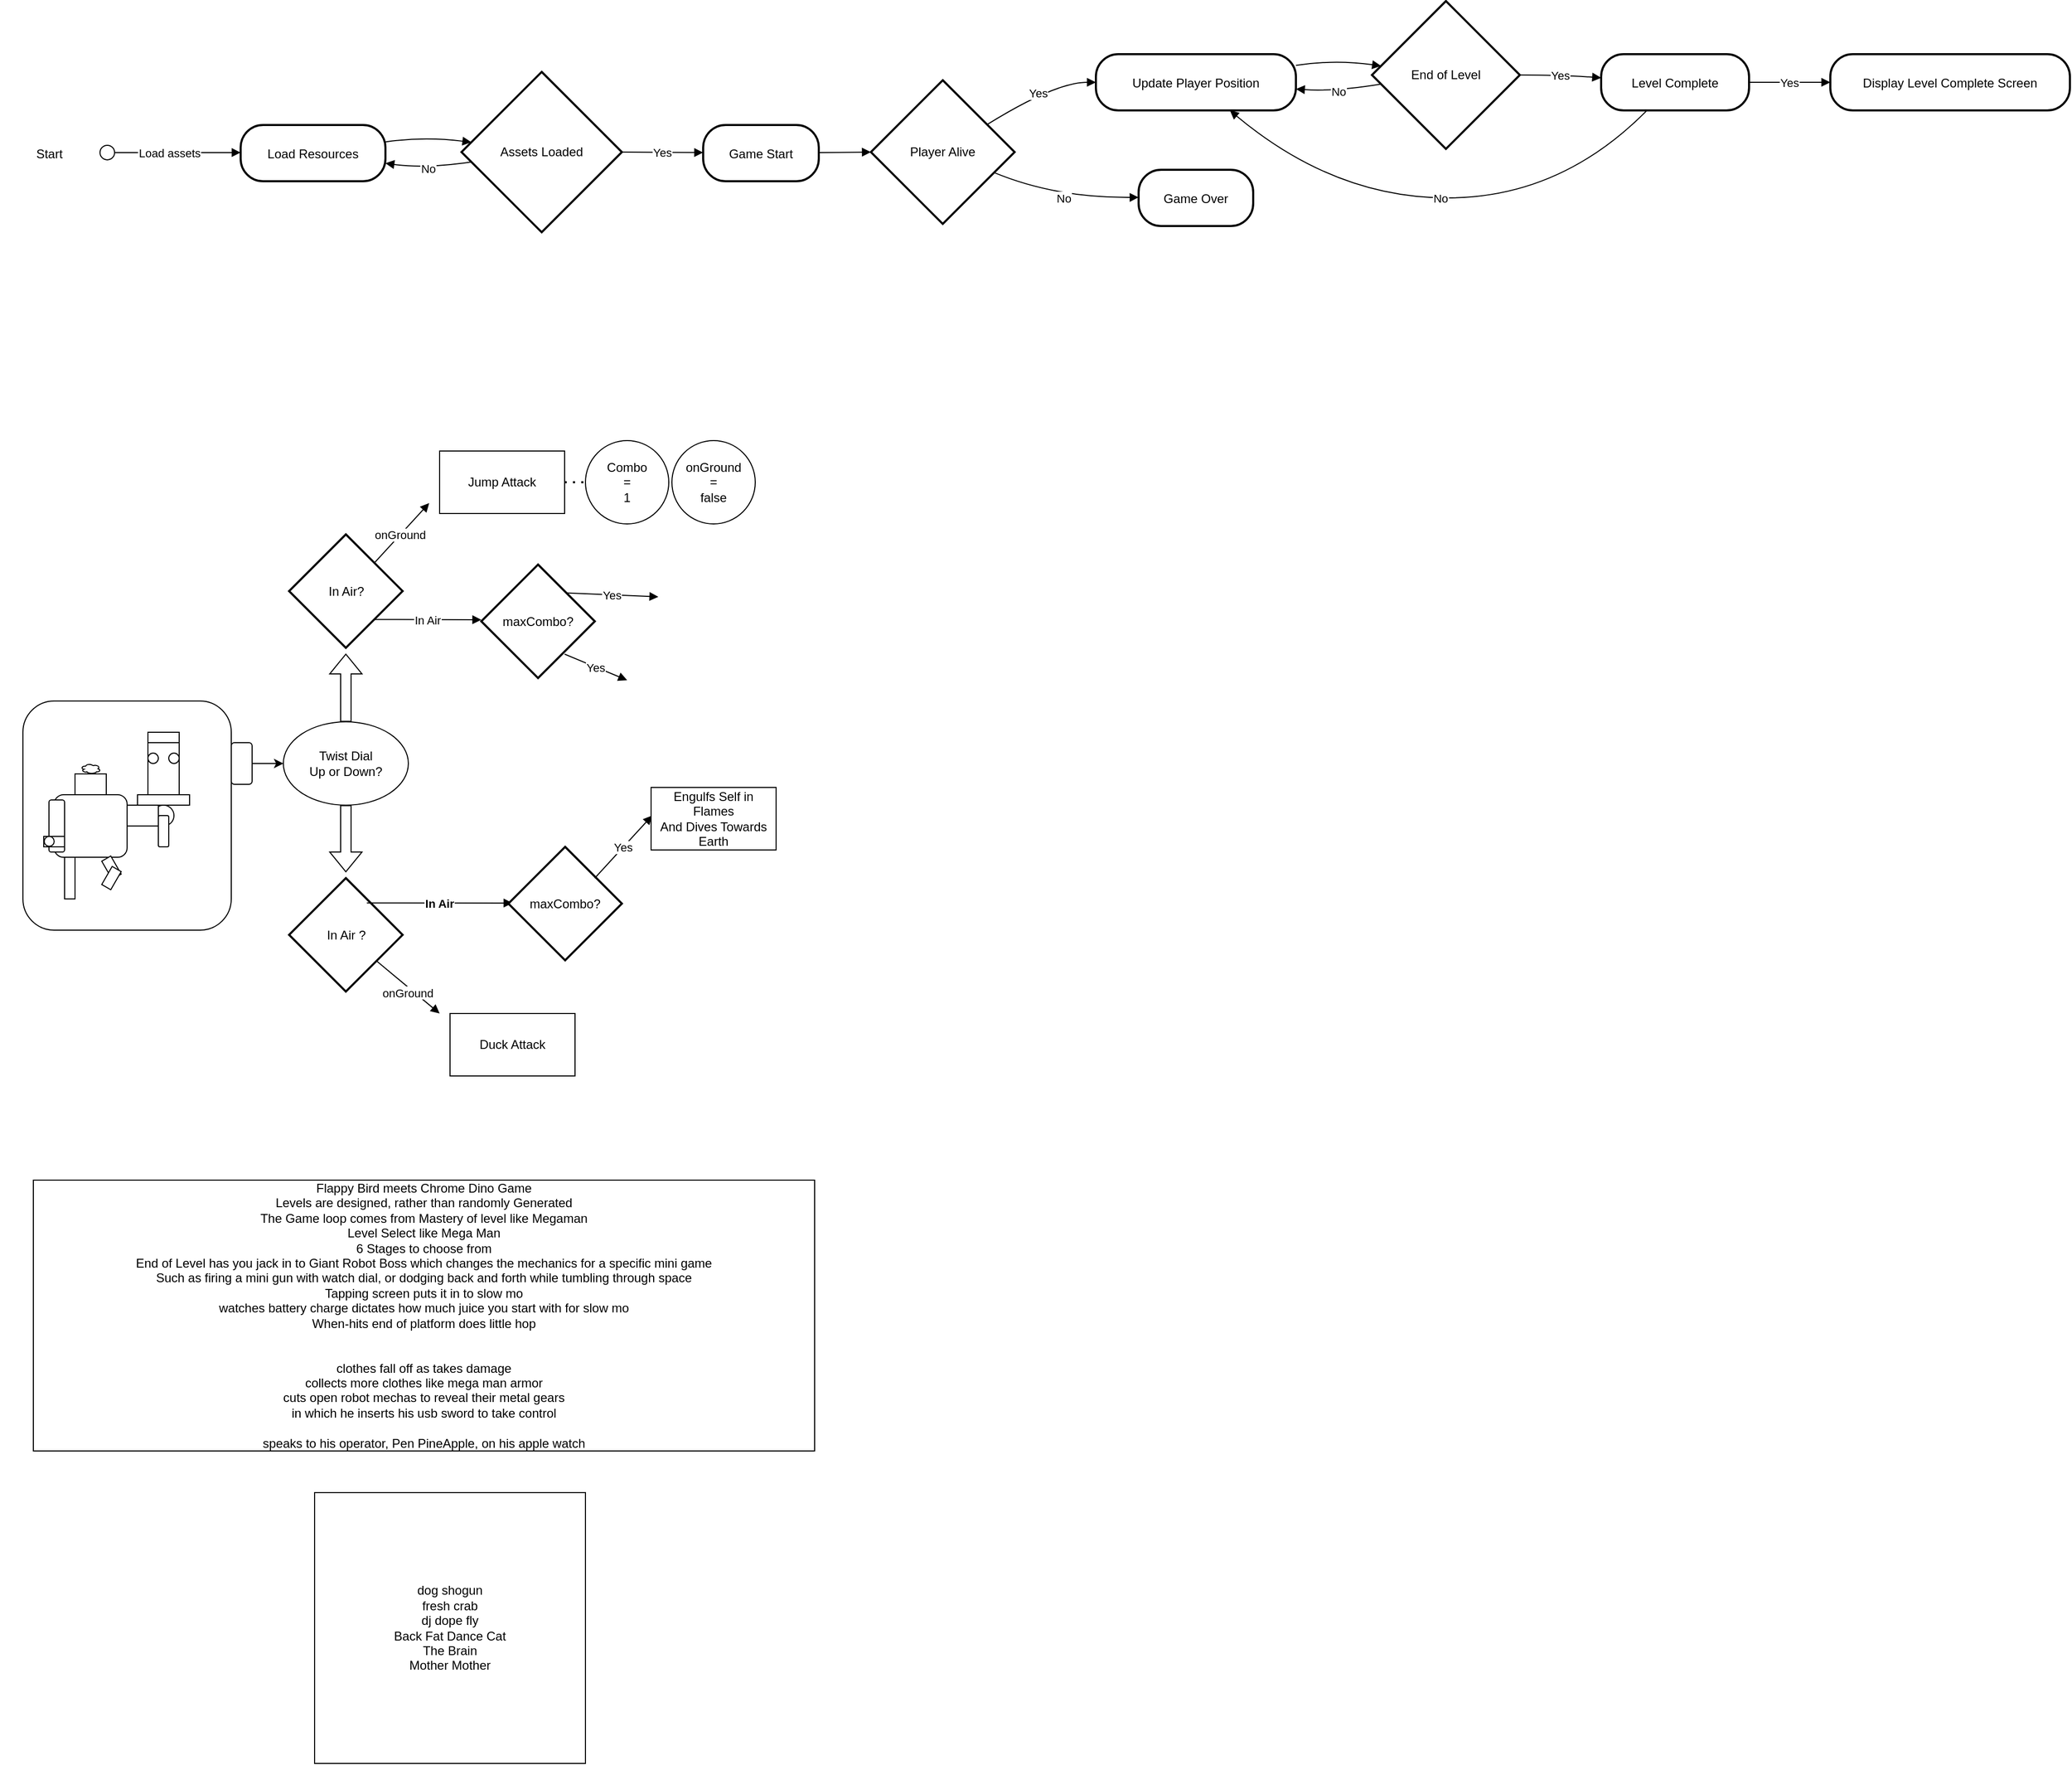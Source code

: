 <mxfile version="26.0.10">
  <diagram name="Page-1" id="yq89S0tYVoiDMzDDlFWA">
    <mxGraphModel dx="1114" dy="659" grid="1" gridSize="10" guides="1" tooltips="1" connect="1" arrows="1" fold="1" page="1" pageScale="1" pageWidth="850" pageHeight="1100" math="0" shadow="0">
      <root>
        <mxCell id="0" />
        <mxCell id="1" parent="0" />
        <mxCell id="2" value="Start" style="fillColor=none;strokeColor=none;" parent="1" vertex="1">
          <mxGeometry x="8" y="127" width="95" height="54" as="geometry" />
        </mxCell>
        <mxCell id="3" value="Load Resources" style="rounded=1;arcSize=40;strokeWidth=2" parent="1" vertex="1">
          <mxGeometry x="239" y="127" width="139" height="54" as="geometry" />
        </mxCell>
        <mxCell id="4" value="Assets Loaded" style="rhombus;strokeWidth=2;whiteSpace=wrap;" parent="1" vertex="1">
          <mxGeometry x="451" y="76" width="154" height="154" as="geometry" />
        </mxCell>
        <mxCell id="5" value="Game Start" style="rounded=1;arcSize=40;strokeWidth=2" parent="1" vertex="1">
          <mxGeometry x="683" y="127" width="111" height="54" as="geometry" />
        </mxCell>
        <mxCell id="6" value="Player Alive" style="rhombus;strokeWidth=2;whiteSpace=wrap;" parent="1" vertex="1">
          <mxGeometry x="844" y="84" width="138" height="138" as="geometry" />
        </mxCell>
        <mxCell id="7" value="Update Player Position" style="rounded=1;arcSize=40;strokeWidth=2" parent="1" vertex="1">
          <mxGeometry x="1060" y="59" width="192" height="54" as="geometry" />
        </mxCell>
        <mxCell id="8" value="Game Over" style="rounded=1;arcSize=40;strokeWidth=2" parent="1" vertex="1">
          <mxGeometry x="1101" y="170" width="110" height="54" as="geometry" />
        </mxCell>
        <mxCell id="9" value="End of Level" style="rhombus;strokeWidth=2;whiteSpace=wrap;" parent="1" vertex="1">
          <mxGeometry x="1325" y="8" width="142" height="142" as="geometry" />
        </mxCell>
        <mxCell id="10" value="Level Complete" style="rounded=1;arcSize=40;strokeWidth=2" parent="1" vertex="1">
          <mxGeometry x="1545" y="59" width="142" height="54" as="geometry" />
        </mxCell>
        <mxCell id="11" value="Display Level Complete Screen" style="rounded=1;arcSize=40;strokeWidth=2" parent="1" vertex="1">
          <mxGeometry x="1765" y="59" width="230" height="54" as="geometry" />
        </mxCell>
        <mxCell id="12" value="Load assets" style="curved=1;startArrow=circle;startFill=0;endArrow=block;exitX=1;exitY=0.49;entryX=0;entryY=0.49;" parent="1" source="2" target="3" edge="1">
          <mxGeometry relative="1" as="geometry">
            <Array as="points" />
          </mxGeometry>
        </mxCell>
        <mxCell id="13" value="" style="curved=1;startArrow=none;endArrow=block;exitX=1;exitY=0.3;entryX=0;entryY=0.43;" parent="1" source="3" target="4" edge="1">
          <mxGeometry relative="1" as="geometry">
            <Array as="points">
              <mxPoint x="415" y="138" />
            </Array>
          </mxGeometry>
        </mxCell>
        <mxCell id="14" value="No" style="curved=1;startArrow=none;endArrow=block;exitX=0;exitY=0.57;entryX=1;entryY=0.68;" parent="1" source="4" target="3" edge="1">
          <mxGeometry relative="1" as="geometry">
            <Array as="points">
              <mxPoint x="415" y="169" />
            </Array>
          </mxGeometry>
        </mxCell>
        <mxCell id="15" value="Yes" style="curved=1;startArrow=none;endArrow=block;exitX=1;exitY=0.5;entryX=0;entryY=0.49;" parent="1" source="4" target="5" edge="1">
          <mxGeometry relative="1" as="geometry">
            <Array as="points" />
          </mxGeometry>
        </mxCell>
        <mxCell id="16" value="" style="curved=1;startArrow=none;endArrow=block;exitX=1;exitY=0.49;entryX=0;entryY=0.5;" parent="1" source="5" target="6" edge="1">
          <mxGeometry relative="1" as="geometry">
            <Array as="points" />
          </mxGeometry>
        </mxCell>
        <mxCell id="17" value="Yes" style="curved=1;startArrow=none;endArrow=block;exitX=1;exitY=0.19;entryX=0;entryY=0.5;" parent="1" source="6" target="7" edge="1">
          <mxGeometry relative="1" as="geometry">
            <Array as="points">
              <mxPoint x="1021" y="86" />
            </Array>
          </mxGeometry>
        </mxCell>
        <mxCell id="18" value="No" style="curved=1;startArrow=none;endArrow=block;exitX=1;exitY=0.7;entryX=0;entryY=0.49;" parent="1" source="6" target="8" edge="1">
          <mxGeometry relative="1" as="geometry">
            <Array as="points">
              <mxPoint x="1021" y="197" />
            </Array>
          </mxGeometry>
        </mxCell>
        <mxCell id="19" value="" style="curved=1;startArrow=none;endArrow=block;exitX=1;exitY=0.2;entryX=0;entryY=0.43;" parent="1" source="7" target="9" edge="1">
          <mxGeometry relative="1" as="geometry">
            <Array as="points">
              <mxPoint x="1289" y="64" />
            </Array>
          </mxGeometry>
        </mxCell>
        <mxCell id="20" value="Yes" style="curved=1;startArrow=none;endArrow=block;exitX=1;exitY=0.5;entryX=0;entryY=0.42;" parent="1" source="9" target="10" edge="1">
          <mxGeometry relative="1" as="geometry">
            <Array as="points">
              <mxPoint x="1506" y="79" />
            </Array>
          </mxGeometry>
        </mxCell>
        <mxCell id="21" value="No" style="curved=1;startArrow=none;endArrow=block;exitX=0;exitY=0.57;entryX=1;entryY=0.62;" parent="1" source="9" target="7" edge="1">
          <mxGeometry relative="1" as="geometry">
            <Array as="points">
              <mxPoint x="1289" y="95" />
            </Array>
          </mxGeometry>
        </mxCell>
        <mxCell id="22" value="No" style="curved=1;startArrow=none;endArrow=block;exitX=0.31;exitY=1;entryX=0.67;entryY=1;" parent="1" source="10" target="7" edge="1">
          <mxGeometry relative="1" as="geometry">
            <Array as="points">
              <mxPoint x="1506" y="197" />
              <mxPoint x="1289" y="197" />
            </Array>
          </mxGeometry>
        </mxCell>
        <mxCell id="23" value="Yes" style="curved=1;startArrow=none;endArrow=block;exitX=1;exitY=0.5;entryX=0;entryY=0.5;" parent="1" source="10" target="11" edge="1">
          <mxGeometry relative="1" as="geometry">
            <Array as="points" />
          </mxGeometry>
        </mxCell>
        <mxCell id="Ve9z9mmwTRDtad2sPYbx-23" value="" style="rounded=1;whiteSpace=wrap;html=1;" parent="1" vertex="1">
          <mxGeometry x="30" y="680" width="200" height="220" as="geometry" />
        </mxCell>
        <mxCell id="Ve9z9mmwTRDtad2sPYbx-24" value="" style="rounded=1;whiteSpace=wrap;html=1;" parent="1" vertex="1">
          <mxGeometry x="230" y="720" width="20" height="40" as="geometry" />
        </mxCell>
        <mxCell id="Ve9z9mmwTRDtad2sPYbx-25" value="" style="shape=flexArrow;endArrow=classic;html=1;rounded=0;exitX=0.5;exitY=0;exitDx=0;exitDy=0;" parent="1" source="Ve9z9mmwTRDtad2sPYbx-60" edge="1">
          <mxGeometry width="50" height="50" relative="1" as="geometry">
            <mxPoint x="340" y="675" as="sourcePoint" />
            <mxPoint x="340" y="634.5" as="targetPoint" />
          </mxGeometry>
        </mxCell>
        <mxCell id="Ve9z9mmwTRDtad2sPYbx-26" value="" style="whiteSpace=wrap;html=1;aspect=fixed;" parent="1" vertex="1">
          <mxGeometry x="80" y="750" width="30" height="30" as="geometry" />
        </mxCell>
        <mxCell id="Ve9z9mmwTRDtad2sPYbx-28" value="" style="ellipse;shape=cloud;whiteSpace=wrap;html=1;" parent="1" vertex="1">
          <mxGeometry x="85.5" y="740" width="19" height="10" as="geometry" />
        </mxCell>
        <mxCell id="Ve9z9mmwTRDtad2sPYbx-29" value="" style="rounded=1;whiteSpace=wrap;html=1;" parent="1" vertex="1">
          <mxGeometry x="60" y="770" width="70" height="60" as="geometry" />
        </mxCell>
        <mxCell id="Ve9z9mmwTRDtad2sPYbx-32" value="" style="shape=flexArrow;endArrow=classic;html=1;rounded=0;exitX=0.5;exitY=1;exitDx=0;exitDy=0;" parent="1" source="Ve9z9mmwTRDtad2sPYbx-60" edge="1">
          <mxGeometry width="50" height="50" relative="1" as="geometry">
            <mxPoint x="340" y="804.5" as="sourcePoint" />
            <mxPoint x="340" y="844.5" as="targetPoint" />
          </mxGeometry>
        </mxCell>
        <mxCell id="Ve9z9mmwTRDtad2sPYbx-35" value="" style="rounded=0;whiteSpace=wrap;html=1;" parent="1" vertex="1">
          <mxGeometry x="70" y="830" width="10" height="40" as="geometry" />
        </mxCell>
        <mxCell id="Ve9z9mmwTRDtad2sPYbx-36" value="" style="rounded=0;whiteSpace=wrap;html=1;rotation=-30;" parent="1" vertex="1">
          <mxGeometry x="110" y="830" width="10" height="20" as="geometry" />
        </mxCell>
        <mxCell id="Ve9z9mmwTRDtad2sPYbx-37" value="" style="rounded=0;whiteSpace=wrap;html=1;rotation=30;" parent="1" vertex="1">
          <mxGeometry x="110" y="840" width="10" height="20" as="geometry" />
        </mxCell>
        <mxCell id="Ve9z9mmwTRDtad2sPYbx-38" value="" style="rounded=0;whiteSpace=wrap;html=1;" parent="1" vertex="1">
          <mxGeometry x="150" y="720" width="30" height="60" as="geometry" />
        </mxCell>
        <mxCell id="Ve9z9mmwTRDtad2sPYbx-39" value="" style="rounded=0;whiteSpace=wrap;html=1;" parent="1" vertex="1">
          <mxGeometry x="140" y="770" width="50" height="10" as="geometry" />
        </mxCell>
        <mxCell id="Ve9z9mmwTRDtad2sPYbx-40" value="" style="ellipse;whiteSpace=wrap;html=1;" parent="1" vertex="1">
          <mxGeometry x="150" y="730" width="10" height="10" as="geometry" />
        </mxCell>
        <mxCell id="Ve9z9mmwTRDtad2sPYbx-42" value="" style="ellipse;whiteSpace=wrap;html=1;" parent="1" vertex="1">
          <mxGeometry x="170" y="730" width="10" height="10" as="geometry" />
        </mxCell>
        <mxCell id="Ve9z9mmwTRDtad2sPYbx-43" value="" style="rounded=0;whiteSpace=wrap;html=1;" parent="1" vertex="1">
          <mxGeometry x="150" y="710" width="30" height="10" as="geometry" />
        </mxCell>
        <mxCell id="Ve9z9mmwTRDtad2sPYbx-44" value="" style="ellipse;whiteSpace=wrap;html=1;aspect=fixed;" parent="1" vertex="1">
          <mxGeometry x="155" y="780" width="20" height="20" as="geometry" />
        </mxCell>
        <mxCell id="Ve9z9mmwTRDtad2sPYbx-45" value="" style="rounded=0;whiteSpace=wrap;html=1;" parent="1" vertex="1">
          <mxGeometry x="130" y="780" width="30" height="20" as="geometry" />
        </mxCell>
        <mxCell id="Ve9z9mmwTRDtad2sPYbx-46" value="" style="rounded=1;whiteSpace=wrap;html=1;" parent="1" vertex="1">
          <mxGeometry x="160" y="790" width="10" height="30" as="geometry" />
        </mxCell>
        <mxCell id="Ve9z9mmwTRDtad2sPYbx-47" value="" style="rounded=1;whiteSpace=wrap;html=1;" parent="1" vertex="1">
          <mxGeometry x="55" y="775" width="15" height="50" as="geometry" />
        </mxCell>
        <mxCell id="Ve9z9mmwTRDtad2sPYbx-49" value="Jump Attack" style="rounded=0;whiteSpace=wrap;html=1;" parent="1" vertex="1">
          <mxGeometry x="430" y="440" width="120" height="60" as="geometry" />
        </mxCell>
        <mxCell id="Ve9z9mmwTRDtad2sPYbx-50" value="Duck Attack" style="rounded=0;whiteSpace=wrap;html=1;" parent="1" vertex="1">
          <mxGeometry x="440" y="980" width="120" height="60" as="geometry" />
        </mxCell>
        <mxCell id="Ve9z9mmwTRDtad2sPYbx-55" value="onGround" style="curved=1;startArrow=none;endArrow=block;" parent="1" edge="1">
          <mxGeometry relative="1" as="geometry">
            <Array as="points" />
            <mxPoint x="365" y="550" as="sourcePoint" />
            <mxPoint x="420" y="490" as="targetPoint" />
          </mxGeometry>
        </mxCell>
        <mxCell id="Ve9z9mmwTRDtad2sPYbx-56" value="onGround" style="curved=1;startArrow=none;endArrow=block;exitX=1;exitY=0.5;" parent="1" edge="1">
          <mxGeometry x="0.075" y="-4" relative="1" as="geometry">
            <Array as="points" />
            <mxPoint x="370" y="930" as="sourcePoint" />
            <mxPoint x="430" y="980" as="targetPoint" />
            <mxPoint as="offset" />
          </mxGeometry>
        </mxCell>
        <mxCell id="Ve9z9mmwTRDtad2sPYbx-58" value="In Air?" style="rhombus;strokeWidth=2;whiteSpace=wrap;" parent="1" vertex="1">
          <mxGeometry x="285.5" y="520" width="109" height="109" as="geometry" />
        </mxCell>
        <mxCell id="Ve9z9mmwTRDtad2sPYbx-59" value="In Air ?" style="rhombus;strokeWidth=2;whiteSpace=wrap;" parent="1" vertex="1">
          <mxGeometry x="285.5" y="850" width="109" height="109" as="geometry" />
        </mxCell>
        <mxCell id="Ve9z9mmwTRDtad2sPYbx-60" value="Twist Dial&lt;div&gt;Up or Down?&lt;/div&gt;" style="ellipse;whiteSpace=wrap;html=1;" parent="1" vertex="1">
          <mxGeometry x="280" y="700" width="120" height="80" as="geometry" />
        </mxCell>
        <mxCell id="Ve9z9mmwTRDtad2sPYbx-61" value="" style="endArrow=classic;html=1;rounded=0;exitX=1;exitY=0.5;exitDx=0;exitDy=0;" parent="1" source="Ve9z9mmwTRDtad2sPYbx-24" target="Ve9z9mmwTRDtad2sPYbx-60" edge="1">
          <mxGeometry width="50" height="50" relative="1" as="geometry">
            <mxPoint x="260" y="674.5" as="sourcePoint" />
            <mxPoint x="310" y="624.5" as="targetPoint" />
          </mxGeometry>
        </mxCell>
        <mxCell id="Ve9z9mmwTRDtad2sPYbx-62" value="In Air" style="curved=1;startArrow=none;endArrow=block;exitX=1;exitY=1;exitDx=0;exitDy=0;" parent="1" source="Ve9z9mmwTRDtad2sPYbx-58" edge="1">
          <mxGeometry relative="1" as="geometry">
            <Array as="points" />
            <mxPoint x="400" y="640" as="sourcePoint" />
            <mxPoint x="470" y="602" as="targetPoint" />
          </mxGeometry>
        </mxCell>
        <mxCell id="Ve9z9mmwTRDtad2sPYbx-65" value="In Air" style="curved=1;startArrow=none;endArrow=block;fontStyle=1;exitX=0.685;exitY=0.219;exitDx=0;exitDy=0;exitPerimeter=0;" parent="1" source="Ve9z9mmwTRDtad2sPYbx-59" edge="1">
          <mxGeometry relative="1" as="geometry">
            <Array as="points" />
            <mxPoint x="410" y="800" as="sourcePoint" />
            <mxPoint x="500" y="874" as="targetPoint" />
          </mxGeometry>
        </mxCell>
        <mxCell id="Ve9z9mmwTRDtad2sPYbx-66" value="maxCombo?" style="rhombus;strokeWidth=2;whiteSpace=wrap;" parent="1" vertex="1">
          <mxGeometry x="496" y="820" width="109" height="109" as="geometry" />
        </mxCell>
        <mxCell id="0URZYP5nAtcyijPC4Oau-23" value="maxCombo?" style="rhombus;strokeWidth=2;whiteSpace=wrap;" parent="1" vertex="1">
          <mxGeometry x="470" y="549" width="109" height="109" as="geometry" />
        </mxCell>
        <mxCell id="0URZYP5nAtcyijPC4Oau-25" value="" style="endArrow=none;dashed=1;html=1;dashPattern=1 3;strokeWidth=2;rounded=0;exitX=1;exitY=0.5;exitDx=0;exitDy=0;entryX=0;entryY=0.5;entryDx=0;entryDy=0;" parent="1" source="Ve9z9mmwTRDtad2sPYbx-49" target="0URZYP5nAtcyijPC4Oau-32" edge="1">
          <mxGeometry width="50" height="50" relative="1" as="geometry">
            <mxPoint x="560" y="465" as="sourcePoint" />
            <mxPoint x="640" y="465" as="targetPoint" />
          </mxGeometry>
        </mxCell>
        <mxCell id="0URZYP5nAtcyijPC4Oau-30" value="onGround&lt;br&gt;=&lt;br&gt;false" style="ellipse;whiteSpace=wrap;html=1;aspect=fixed;" parent="1" vertex="1">
          <mxGeometry x="653" y="430" width="80" height="80" as="geometry" />
        </mxCell>
        <mxCell id="0URZYP5nAtcyijPC4Oau-32" value="Combo&lt;br&gt;=&lt;br&gt;1" style="ellipse;whiteSpace=wrap;html=1;aspect=fixed;" parent="1" vertex="1">
          <mxGeometry x="570" y="430" width="80" height="80" as="geometry" />
        </mxCell>
        <mxCell id="0URZYP5nAtcyijPC4Oau-33" value="Yes" style="curved=1;startArrow=none;endArrow=block;" parent="1" edge="1">
          <mxGeometry relative="1" as="geometry">
            <Array as="points" />
            <mxPoint x="579" y="850" as="sourcePoint" />
            <mxPoint x="634" y="790" as="targetPoint" />
          </mxGeometry>
        </mxCell>
        <mxCell id="0URZYP5nAtcyijPC4Oau-35" value="Flappy Bird meets Chrome Dino Game&lt;div&gt;Levels are designed, rather than randomly Generated&lt;br&gt;The Game loop comes from Mastery of level like Megaman&lt;/div&gt;&lt;div&gt;Level Select like Mega Man&lt;br&gt;6 Stages to choose from&lt;/div&gt;&lt;div&gt;End of Level has you jack in to Giant Robot Boss which changes the mechanics for a specific mini game&lt;/div&gt;&lt;div&gt;Such as firing a mini gun with watch dial, or dodging back and forth while tumbling through space&lt;/div&gt;&lt;div&gt;Tapping screen puts it in to slow mo&lt;/div&gt;&lt;div&gt;watches battery charge dictates how much juice you start with for slow mo&lt;/div&gt;&lt;div&gt;When-hits end of platform does little hop&lt;/div&gt;&lt;div&gt;&lt;br&gt;&lt;/div&gt;&lt;div&gt;&lt;br&gt;&lt;/div&gt;&lt;div&gt;clothes fall off as takes damage&lt;/div&gt;&lt;div&gt;collects more clothes like mega man armor&lt;/div&gt;&lt;div&gt;cuts open robot mechas to reveal their metal gears&lt;/div&gt;&lt;div&gt;in which he inserts his usb sword to take control&lt;/div&gt;&lt;div&gt;&lt;br&gt;&lt;/div&gt;&lt;div&gt;speaks to his operator, Pen PineApple, on his apple watch&lt;/div&gt;" style="rounded=0;whiteSpace=wrap;html=1;" parent="1" vertex="1">
          <mxGeometry x="40" y="1140" width="750" height="260" as="geometry" />
        </mxCell>
        <mxCell id="0URZYP5nAtcyijPC4Oau-36" value="Engulfs Self in Flames&lt;br&gt;And Dives Towards&lt;br&gt;Earth" style="rounded=0;whiteSpace=wrap;html=1;" parent="1" vertex="1">
          <mxGeometry x="633" y="763" width="120" height="60" as="geometry" />
        </mxCell>
        <mxCell id="0URZYP5nAtcyijPC4Oau-37" value="Yes" style="curved=1;startArrow=none;endArrow=block;exitX=1;exitY=0;exitDx=0;exitDy=0;" parent="1" source="0URZYP5nAtcyijPC4Oau-23" edge="1">
          <mxGeometry relative="1" as="geometry">
            <Array as="points" />
            <mxPoint x="570" y="650" as="sourcePoint" />
            <mxPoint x="640" y="580" as="targetPoint" />
          </mxGeometry>
        </mxCell>
        <mxCell id="0URZYP5nAtcyijPC4Oau-39" value="Yes" style="curved=1;startArrow=none;endArrow=block;exitX=1;exitY=0;exitDx=0;exitDy=0;" parent="1" edge="1">
          <mxGeometry relative="1" as="geometry">
            <Array as="points" />
            <mxPoint x="550" y="635" as="sourcePoint" />
            <mxPoint x="610" y="660" as="targetPoint" />
          </mxGeometry>
        </mxCell>
        <mxCell id="x1r_iX6mzhD_uIAMVfMQ-23" value="" style="rounded=0;whiteSpace=wrap;html=1;" parent="1" vertex="1">
          <mxGeometry x="50" y="810" width="20" height="10" as="geometry" />
        </mxCell>
        <mxCell id="x1r_iX6mzhD_uIAMVfMQ-24" value="" style="ellipse;whiteSpace=wrap;html=1;aspect=fixed;" parent="1" vertex="1">
          <mxGeometry x="50.5" y="810" width="9.5" height="9.5" as="geometry" />
        </mxCell>
        <mxCell id="ft-X-Pe2Y8n1P4vyOwxY-23" value="dog shogun&lt;div&gt;fresh crab&lt;/div&gt;&lt;div&gt;dj dope fly&lt;/div&gt;&lt;div&gt;Back Fat Dance Cat&lt;/div&gt;&lt;div&gt;The Brain&lt;/div&gt;&lt;div&gt;Mother Mother&lt;/div&gt;" style="whiteSpace=wrap;html=1;aspect=fixed;" vertex="1" parent="1">
          <mxGeometry x="310" y="1440" width="260" height="260" as="geometry" />
        </mxCell>
      </root>
    </mxGraphModel>
  </diagram>
</mxfile>
